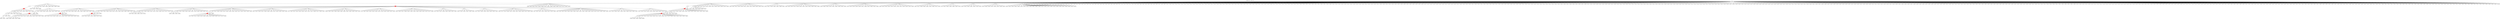 digraph g {
	"56" -> "57";
	"57" [label="45"];
	"55" -> "56";
	"56" [label="21"];
	"54" -> "55";
	"55" [label="50"];
	"53" -> "54";
	"54" [color=indianred1, style=filled, label="7"];
	"52" -> "53";
	"53" [label="13"];
	"52" -> "58";
	"58" [label="37"];
	"39" -> "40";
	"40" [label="5"];
	"38" -> "39";
	"39" [color=indianred1, style=filled, label="3"];
	"37" -> "38";
	"38" [label="40"];
	"33" -> "34";
	"34" [color=indianred1, style=filled, label="10"];
	"32" -> "33";
	"33" [label="26"];
	"30" -> "31";
	"31" [color=indianred1, style=filled, label="12"];
	"29" -> "30";
	"30" [label="24"];
	"22" -> "23";
	"23" [label="39"];
	"15" -> "16";
	"16" [label="48"];
	"13" -> "14";
	"14" [color=indianred1, style=filled, label="2"];
	"12" -> "13";
	"13" [label="36"];
	"11" -> "12";
	"12" [label="2"];
	"11" -> "15";
	"15" [label="34"];
	"11" -> "17";
	"17" [label="32"];
	"11" -> "18";
	"18" [label="9"];
	"11" -> "19";
	"19" [label="6"];
	"11" -> "20";
	"20" [label="31"];
	"11" -> "21";
	"21" [label="17"];
	"11" -> "22";
	"22" [label="22"];
	"11" -> "24";
	"24" [label="35"];
	"11" -> "25";
	"25" [label="29"];
	"11" -> "26";
	"26" [label="19"];
	"11" -> "27";
	"27" [label="27"];
	"11" -> "28";
	"28" [label="11"];
	"11" -> "29";
	"29" [label="12"];
	"11" -> "32";
	"32" [label="10"];
	"11" -> "35";
	"35" [label="46"];
	"11" -> "36";
	"36" [label="44"];
	"11" -> "37";
	"37" [label="3"];
	"11" -> "41";
	"41" [label="25"];
	"10" -> "11";
	"11" [color=indianred1, style=filled, label="33"];
	"6" -> "7";
	"7" [label="18"];
	"5" -> "6";
	"6" [color=indianred1, style=filled, label="30"];
	"4" -> "5";
	"5" [label="1"];
	"3" -> "4";
	"4" [color=indianred1, style=filled, label="43"];
	"2" -> "3";
	"3" [label="30"];
	"2" -> "8";
	"8" [label="47"];
	"0" -> "1";
	"1" [label="23"];
	"0" -> "2";
	"2" [label="43"];
	"0" -> "9";
	"9" [label="14"];
	"0" -> "10";
	"10" [label="33"];
	"0" -> "42";
	"42" [label="41"];
	"0" -> "43";
	"43" [label="15"];
	"0" -> "44";
	"44" [label="28"];
	"0" -> "45";
	"45" [label="4"];
	"0" -> "46";
	"46" [label="38"];
	"0" -> "47";
	"47" [label="8"];
	"0" -> "48";
	"48" [label="16"];
	"0" -> "49";
	"49" [label="20"];
	"0" -> "50";
	"50" [label="42"];
	"0" -> "51";
	"51" [label="49"];
	"0" -> "52";
	"52" [label="7"];
	"0" [label="germline"];
	"18" -> "cell1";
	"cell1" [shape=box];
	"20" -> "cell2";
	"cell2" [shape=box];
	"24" -> "cell3";
	"cell3" [shape=box];
	"47" -> "cell4";
	"cell4" [shape=box];
	"28" -> "cell5";
	"cell5" [shape=box];
	"52" -> "cell6";
	"cell6" [shape=box];
	"0" -> "cell7";
	"cell7" [shape=box];
	"32" -> "cell8";
	"cell8" [shape=box];
	"6" -> "cell9";
	"cell9" [shape=box];
	"0" -> "cell10";
	"cell10" [shape=box];
	"0" -> "cell11";
	"cell11" [shape=box];
	"0" -> "cell12";
	"cell12" [shape=box];
	"0" -> "cell13";
	"cell13" [shape=box];
	"0" -> "cell14";
	"cell14" [shape=box];
	"0" -> "cell15";
	"cell15" [shape=box];
	"0" -> "cell16";
	"cell16" [shape=box];
	"0" -> "cell17";
	"cell17" [shape=box];
	"0" -> "cell18";
	"cell18" [shape=box];
	"13" -> "cell19";
	"cell19" [shape=box];
	"0" -> "cell20";
	"cell20" [shape=box];
	"55" -> "cell21";
	"cell21" [shape=box];
	"2" -> "cell22";
	"cell22" [shape=box];
	"0" -> "cell23";
	"cell23" [shape=box];
	"23" -> "cell24";
	"cell24" [shape=box];
	"0" -> "cell25";
	"cell25" [shape=box];
	"0" -> "cell26";
	"cell26" [shape=box];
	"0" -> "cell27";
	"cell27" [shape=box];
	"0" -> "cell28";
	"cell28" [shape=box];
	"12" -> "cell29";
	"cell29" [shape=box];
	"17" -> "cell30";
	"cell30" [shape=box];
	"0" -> "cell31";
	"cell31" [shape=box];
	"0" -> "cell32";
	"cell32" [shape=box];
	"0" -> "cell33";
	"cell33" [shape=box];
	"18" -> "cell34";
	"cell34" [shape=box];
	"35" -> "cell35";
	"cell35" [shape=box];
	"57" -> "cell36";
	"cell36" [shape=box];
	"0" -> "cell37";
	"cell37" [shape=box];
	"20" -> "cell38";
	"cell38" [shape=box];
	"22" -> "cell39";
	"cell39" [shape=box];
	"0" -> "cell40";
	"cell40" [shape=box];
	"14" -> "cell41";
	"cell41" [shape=box];
	"44" -> "cell42";
	"cell42" [shape=box];
	"0" -> "cell43";
	"cell43" [shape=box];
	"0" -> "cell44";
	"cell44" [shape=box];
	"0" -> "cell45";
	"cell45" [shape=box];
	"1" -> "cell46";
	"cell46" [shape=box];
	"0" -> "cell47";
	"cell47" [shape=box];
	"0" -> "cell48";
	"cell48" [shape=box];
	"2" -> "cell49";
	"cell49" [shape=box];
	"0" -> "cell50";
	"cell50" [shape=box];
	"36" -> "cell51";
	"cell51" [shape=box];
	"46" -> "cell52";
	"cell52" [shape=box];
	"0" -> "cell53";
	"cell53" [shape=box];
	"0" -> "cell54";
	"cell54" [shape=box];
	"35" -> "cell55";
	"cell55" [shape=box];
	"27" -> "cell56";
	"cell56" [shape=box];
	"0" -> "cell57";
	"cell57" [shape=box];
	"28" -> "cell58";
	"cell58" [shape=box];
	"34" -> "cell59";
	"cell59" [shape=box];
	"42" -> "cell60";
	"cell60" [shape=box];
	"6" -> "cell61";
	"cell61" [shape=box];
	"0" -> "cell62";
	"cell62" [shape=box];
	"0" -> "cell63";
	"cell63" [shape=box];
	"0" -> "cell64";
	"cell64" [shape=box];
	"32" -> "cell65";
	"cell65" [shape=box];
	"0" -> "cell66";
	"cell66" [shape=box];
	"18" -> "cell67";
	"cell67" [shape=box];
	"0" -> "cell68";
	"cell68" [shape=box];
	"45" -> "cell69";
	"cell69" [shape=box];
	"41" -> "cell70";
	"cell70" [shape=box];
	"27" -> "cell71";
	"cell71" [shape=box];
	"0" -> "cell72";
	"cell72" [shape=box];
	"0" -> "cell73";
	"cell73" [shape=box];
	"0" -> "cell74";
	"cell74" [shape=box];
	"26" -> "cell75";
	"cell75" [shape=box];
	"0" -> "cell76";
	"cell76" [shape=box];
	"0" -> "cell77";
	"cell77" [shape=box];
	"0" -> "cell78";
	"cell78" [shape=box];
	"0" -> "cell79";
	"cell79" [shape=box];
	"0" -> "cell80";
	"cell80" [shape=box];
	"23" -> "cell81";
	"cell81" [shape=box];
	"0" -> "cell82";
	"cell82" [shape=box];
	"21" -> "cell83";
	"cell83" [shape=box];
	"0" -> "cell84";
	"cell84" [shape=box];
	"0" -> "cell85";
	"cell85" [shape=box];
	"10" -> "cell86";
	"cell86" [shape=box];
	"14" -> "cell87";
	"cell87" [shape=box];
	"35" -> "cell88";
	"cell88" [shape=box];
	"42" -> "cell89";
	"cell89" [shape=box];
	"10" -> "cell90";
	"cell90" [shape=box];
	"2" -> "cell91";
	"cell91" [shape=box];
	"1" -> "cell92";
	"cell92" [shape=box];
	"0" -> "cell93";
	"cell93" [shape=box];
	"0" -> "cell94";
	"cell94" [shape=box];
	"0" -> "cell95";
	"cell95" [shape=box];
	"0" -> "cell96";
	"cell96" [shape=box];
	"0" -> "cell97";
	"cell97" [shape=box];
	"0" -> "cell98";
	"cell98" [shape=box];
	"0" -> "cell99";
	"cell99" [shape=box];
	"55" -> "cell100";
	"cell100" [shape=box];
	"0" -> "cell101";
	"cell101" [shape=box];
	"48" -> "cell102";
	"cell102" [shape=box];
	"0" -> "cell103";
	"cell103" [shape=box];
	"24" -> "cell104";
	"cell104" [shape=box];
	"57" -> "cell105";
	"cell105" [shape=box];
	"43" -> "cell106";
	"cell106" [shape=box];
	"0" -> "cell107";
	"cell107" [shape=box];
	"44" -> "cell108";
	"cell108" [shape=box];
	"45" -> "cell109";
	"cell109" [shape=box];
	"0" -> "cell110";
	"cell110" [shape=box];
	"0" -> "cell111";
	"cell111" [shape=box];
	"0" -> "cell112";
	"cell112" [shape=box];
	"9" -> "cell113";
	"cell113" [shape=box];
	"0" -> "cell114";
	"cell114" [shape=box];
	"2" -> "cell115";
	"cell115" [shape=box];
	"2" -> "cell116";
	"cell116" [shape=box];
	"46" -> "cell117";
	"cell117" [shape=box];
	"27" -> "cell118";
	"cell118" [shape=box];
	"0" -> "cell119";
	"cell119" [shape=box];
	"36" -> "cell120";
	"cell120" [shape=box];
	"0" -> "cell121";
	"cell121" [shape=box];
	"17" -> "cell122";
	"cell122" [shape=box];
	"0" -> "cell123";
	"cell123" [shape=box];
	"0" -> "cell124";
	"cell124" [shape=box];
	"0" -> "cell125";
	"cell125" [shape=box];
	"35" -> "cell126";
	"cell126" [shape=box];
	"0" -> "cell127";
	"cell127" [shape=box];
	"8" -> "cell128";
	"cell128" [shape=box];
	"39" -> "cell129";
	"cell129" [shape=box];
	"25" -> "cell130";
	"cell130" [shape=box];
	"5" -> "cell131";
	"cell131" [shape=box];
	"0" -> "cell132";
	"cell132" [shape=box];
	"41" -> "cell133";
	"cell133" [shape=box];
	"48" -> "cell134";
	"cell134" [shape=box];
	"0" -> "cell135";
	"cell135" [shape=box];
	"4" -> "cell136";
	"cell136" [shape=box];
	"0" -> "cell137";
	"cell137" [shape=box];
	"0" -> "cell138";
	"cell138" [shape=box];
	"0" -> "cell139";
	"cell139" [shape=box];
	"0" -> "cell140";
	"cell140" [shape=box];
	"10" -> "cell141";
	"cell141" [shape=box];
	"0" -> "cell142";
	"cell142" [shape=box];
	"0" -> "cell143";
	"cell143" [shape=box];
	"25" -> "cell144";
	"cell144" [shape=box];
	"0" -> "cell145";
	"cell145" [shape=box];
	"0" -> "cell146";
	"cell146" [shape=box];
	"52" -> "cell147";
	"cell147" [shape=box];
	"7" -> "cell148";
	"cell148" [shape=box];
	"44" -> "cell149";
	"cell149" [shape=box];
	"0" -> "cell150";
	"cell150" [shape=box];
	"0" -> "cell151";
	"cell151" [shape=box];
	"41" -> "cell152";
	"cell152" [shape=box];
	"39" -> "cell153";
	"cell153" [shape=box];
	"0" -> "cell154";
	"cell154" [shape=box];
	"0" -> "cell155";
	"cell155" [shape=box];
	"42" -> "cell156";
	"cell156" [shape=box];
	"0" -> "cell157";
	"cell157" [shape=box];
	"0" -> "cell158";
	"cell158" [shape=box];
	"0" -> "cell159";
	"cell159" [shape=box];
	"0" -> "cell160";
	"cell160" [shape=box];
	"0" -> "cell161";
	"cell161" [shape=box];
	"0" -> "cell162";
	"cell162" [shape=box];
	"50" -> "cell163";
	"cell163" [shape=box];
	"32" -> "cell164";
	"cell164" [shape=box];
	"0" -> "cell165";
	"cell165" [shape=box];
	"0" -> "cell166";
	"cell166" [shape=box];
	"1" -> "cell167";
	"cell167" [shape=box];
	"0" -> "cell168";
	"cell168" [shape=box];
	"17" -> "cell169";
	"cell169" [shape=box];
	"51" -> "cell170";
	"cell170" [shape=box];
	"10" -> "cell171";
	"cell171" [shape=box];
	"42" -> "cell172";
	"cell172" [shape=box];
	"24" -> "cell173";
	"cell173" [shape=box];
	"0" -> "cell174";
	"cell174" [shape=box];
	"0" -> "cell175";
	"cell175" [shape=box];
	"0" -> "cell176";
	"cell176" [shape=box];
	"14" -> "cell177";
	"cell177" [shape=box];
	"0" -> "cell178";
	"cell178" [shape=box];
	"0" -> "cell179";
	"cell179" [shape=box];
	"0" -> "cell180";
	"cell180" [shape=box];
	"47" -> "cell181";
	"cell181" [shape=box];
	"0" -> "cell182";
	"cell182" [shape=box];
	"0" -> "cell183";
	"cell183" [shape=box];
	"0" -> "cell184";
	"cell184" [shape=box];
	"0" -> "cell185";
	"cell185" [shape=box];
	"0" -> "cell186";
	"cell186" [shape=box];
	"39" -> "cell187";
	"cell187" [shape=box];
	"51" -> "cell188";
	"cell188" [shape=box];
	"35" -> "cell189";
	"cell189" [shape=box];
	"34" -> "cell190";
	"cell190" [shape=box];
	"28" -> "cell191";
	"cell191" [shape=box];
	"18" -> "cell192";
	"cell192" [shape=box];
	"0" -> "cell193";
	"cell193" [shape=box];
	"51" -> "cell194";
	"cell194" [shape=box];
	"0" -> "cell195";
	"cell195" [shape=box];
	"42" -> "cell196";
	"cell196" [shape=box];
	"26" -> "cell197";
	"cell197" [shape=box];
	"0" -> "cell198";
	"cell198" [shape=box];
	"31" -> "cell199";
	"cell199" [shape=box];
	"0" -> "cell200";
	"cell200" [shape=box];
	"0" -> "cell201";
	"cell201" [shape=box];
	"20" -> "cell202";
	"cell202" [shape=box];
	"45" -> "cell203";
	"cell203" [shape=box];
	"1" -> "cell204";
	"cell204" [shape=box];
	"0" -> "cell205";
	"cell205" [shape=box];
	"36" -> "cell206";
	"cell206" [shape=box];
	"0" -> "cell207";
	"cell207" [shape=box];
	"0" -> "cell208";
	"cell208" [shape=box];
	"0" -> "cell209";
	"cell209" [shape=box];
	"0" -> "cell210";
	"cell210" [shape=box];
	"12" -> "cell211";
	"cell211" [shape=box];
	"7" -> "cell212";
	"cell212" [shape=box];
	"0" -> "cell213";
	"cell213" [shape=box];
	"4" -> "cell214";
	"cell214" [shape=box];
	"42" -> "cell215";
	"cell215" [shape=box];
	"0" -> "cell216";
	"cell216" [shape=box];
	"9" -> "cell217";
	"cell217" [shape=box];
	"10" -> "cell218";
	"cell218" [shape=box];
	"0" -> "cell219";
	"cell219" [shape=box];
	"0" -> "cell220";
	"cell220" [shape=box];
	"0" -> "cell221";
	"cell221" [shape=box];
	"58" -> "cell222";
	"cell222" [shape=box];
	"31" -> "cell223";
	"cell223" [shape=box];
	"0" -> "cell224";
	"cell224" [shape=box];
	"1" -> "cell225";
	"cell225" [shape=box];
	"0" -> "cell226";
	"cell226" [shape=box];
	"36" -> "cell227";
	"cell227" [shape=box];
	"0" -> "cell228";
	"cell228" [shape=box];
	"0" -> "cell229";
	"cell229" [shape=box];
	"0" -> "cell230";
	"cell230" [shape=box];
	"0" -> "cell231";
	"cell231" [shape=box];
	"40" -> "cell232";
	"cell232" [shape=box];
	"0" -> "cell233";
	"cell233" [shape=box];
	"41" -> "cell234";
	"cell234" [shape=box];
	"0" -> "cell235";
	"cell235" [shape=box];
	"0" -> "cell236";
	"cell236" [shape=box];
	"0" -> "cell237";
	"cell237" [shape=box];
	"0" -> "cell238";
	"cell238" [shape=box];
	"0" -> "cell239";
	"cell239" [shape=box];
	"20" -> "cell240";
	"cell240" [shape=box];
	"37" -> "cell241";
	"cell241" [shape=box];
	"0" -> "cell242";
	"cell242" [shape=box];
	"20" -> "cell243";
	"cell243" [shape=box];
	"52" -> "cell244";
	"cell244" [shape=box];
	"0" -> "cell245";
	"cell245" [shape=box];
	"0" -> "cell246";
	"cell246" [shape=box];
	"1" -> "cell247";
	"cell247" [shape=box];
	"2" -> "cell248";
	"cell248" [shape=box];
	"0" -> "cell249";
	"cell249" [shape=box];
	"56" -> "cell250";
	"cell250" [shape=box];
	"22" -> "cell251";
	"cell251" [shape=box];
	"15" -> "cell252";
	"cell252" [shape=box];
	"1" -> "cell253";
	"cell253" [shape=box];
	"36" -> "cell254";
	"cell254" [shape=box];
	"0" -> "cell255";
	"cell255" [shape=box];
	"0" -> "cell256";
	"cell256" [shape=box];
	"15" -> "cell257";
	"cell257" [shape=box];
	"21" -> "cell258";
	"cell258" [shape=box];
	"0" -> "cell259";
	"cell259" [shape=box];
	"37" -> "cell260";
	"cell260" [shape=box];
	"0" -> "cell261";
	"cell261" [shape=box];
	"0" -> "cell262";
	"cell262" [shape=box];
	"0" -> "cell263";
	"cell263" [shape=box];
	"58" -> "cell264";
	"cell264" [shape=box];
	"0" -> "cell265";
	"cell265" [shape=box];
	"19" -> "cell266";
	"cell266" [shape=box];
	"29" -> "cell267";
	"cell267" [shape=box];
	"0" -> "cell268";
	"cell268" [shape=box];
	"0" -> "cell269";
	"cell269" [shape=box];
	"34" -> "cell270";
	"cell270" [shape=box];
	"17" -> "cell271";
	"cell271" [shape=box];
	"0" -> "cell272";
	"cell272" [shape=box];
	"0" -> "cell273";
	"cell273" [shape=box];
	"1" -> "cell274";
	"cell274" [shape=box];
	"0" -> "cell275";
	"cell275" [shape=box];
	"0" -> "cell276";
	"cell276" [shape=box];
	"21" -> "cell277";
	"cell277" [shape=box];
	"39" -> "cell278";
	"cell278" [shape=box];
	"49" -> "cell279";
	"cell279" [shape=box];
	"0" -> "cell280";
	"cell280" [shape=box];
	"35" -> "cell281";
	"cell281" [shape=box];
	"15" -> "cell282";
	"cell282" [shape=box];
	"17" -> "cell283";
	"cell283" [shape=box];
	"0" -> "cell284";
	"cell284" [shape=box];
	"22" -> "cell285";
	"cell285" [shape=box];
	"0" -> "cell286";
	"cell286" [shape=box];
	"0" -> "cell287";
	"cell287" [shape=box];
	"37" -> "cell288";
	"cell288" [shape=box];
	"0" -> "cell289";
	"cell289" [shape=box];
	"26" -> "cell290";
	"cell290" [shape=box];
	"25" -> "cell291";
	"cell291" [shape=box];
	"0" -> "cell292";
	"cell292" [shape=box];
	"0" -> "cell293";
	"cell293" [shape=box];
	"16" -> "cell294";
	"cell294" [shape=box];
	"24" -> "cell295";
	"cell295" [shape=box];
	"14" -> "cell296";
	"cell296" [shape=box];
	"0" -> "cell297";
	"cell297" [shape=box];
	"0" -> "cell298";
	"cell298" [shape=box];
	"8" -> "cell299";
	"cell299" [shape=box];
	"0" -> "cell300";
	"cell300" [shape=box];
	"45" -> "cell301";
	"cell301" [shape=box];
	"35" -> "cell302";
	"cell302" [shape=box];
	"15" -> "cell303";
	"cell303" [shape=box];
	"23" -> "cell304";
	"cell304" [shape=box];
	"0" -> "cell305";
	"cell305" [shape=box];
	"0" -> "cell306";
	"cell306" [shape=box];
	"0" -> "cell307";
	"cell307" [shape=box];
	"0" -> "cell308";
	"cell308" [shape=box];
	"32" -> "cell309";
	"cell309" [shape=box];
	"0" -> "cell310";
	"cell310" [shape=box];
	"0" -> "cell311";
	"cell311" [shape=box];
	"0" -> "cell312";
	"cell312" [shape=box];
	"0" -> "cell313";
	"cell313" [shape=box];
	"42" -> "cell314";
	"cell314" [shape=box];
	"0" -> "cell315";
	"cell315" [shape=box];
	"0" -> "cell316";
	"cell316" [shape=box];
	"0" -> "cell317";
	"cell317" [shape=box];
	"0" -> "cell318";
	"cell318" [shape=box];
	"0" -> "cell319";
	"cell319" [shape=box];
	"54" -> "cell320";
	"cell320" [shape=box];
	"36" -> "cell321";
	"cell321" [shape=box];
	"0" -> "cell322";
	"cell322" [shape=box];
	"0" -> "cell323";
	"cell323" [shape=box];
	"29" -> "cell324";
	"cell324" [shape=box];
	"0" -> "cell325";
	"cell325" [shape=box];
	"15" -> "cell326";
	"cell326" [shape=box];
	"0" -> "cell327";
	"cell327" [shape=box];
	"0" -> "cell328";
	"cell328" [shape=box];
	"19" -> "cell329";
	"cell329" [shape=box];
	"0" -> "cell330";
	"cell330" [shape=box];
	"0" -> "cell331";
	"cell331" [shape=box];
	"0" -> "cell332";
	"cell332" [shape=box];
	"46" -> "cell333";
	"cell333" [shape=box];
	"0" -> "cell334";
	"cell334" [shape=box];
	"0" -> "cell335";
	"cell335" [shape=box];
	"22" -> "cell336";
	"cell336" [shape=box];
	"33" -> "cell337";
	"cell337" [shape=box];
	"0" -> "cell338";
	"cell338" [shape=box];
	"0" -> "cell339";
	"cell339" [shape=box];
	"0" -> "cell340";
	"cell340" [shape=box];
	"25" -> "cell341";
	"cell341" [shape=box];
	"0" -> "cell342";
	"cell342" [shape=box];
	"0" -> "cell343";
	"cell343" [shape=box];
	"0" -> "cell344";
	"cell344" [shape=box];
	"0" -> "cell345";
	"cell345" [shape=box];
	"0" -> "cell346";
	"cell346" [shape=box];
	"29" -> "cell347";
	"cell347" [shape=box];
	"0" -> "cell348";
	"cell348" [shape=box];
	"18" -> "cell349";
	"cell349" [shape=box];
	"51" -> "cell350";
	"cell350" [shape=box];
	"4" -> "cell351";
	"cell351" [shape=box];
	"47" -> "cell352";
	"cell352" [shape=box];
	"26" -> "cell353";
	"cell353" [shape=box];
	"0" -> "cell354";
	"cell354" [shape=box];
	"0" -> "cell355";
	"cell355" [shape=box];
	"32" -> "cell356";
	"cell356" [shape=box];
	"0" -> "cell357";
	"cell357" [shape=box];
	"27" -> "cell358";
	"cell358" [shape=box];
	"0" -> "cell359";
	"cell359" [shape=box];
	"0" -> "cell360";
	"cell360" [shape=box];
	"0" -> "cell361";
	"cell361" [shape=box];
	"46" -> "cell362";
	"cell362" [shape=box];
	"25" -> "cell363";
	"cell363" [shape=box];
	"10" -> "cell364";
	"cell364" [shape=box];
	"0" -> "cell365";
	"cell365" [shape=box];
	"39" -> "cell366";
	"cell366" [shape=box];
	"0" -> "cell367";
	"cell367" [shape=box];
	"21" -> "cell368";
	"cell368" [shape=box];
	"0" -> "cell369";
	"cell369" [shape=box];
	"28" -> "cell370";
	"cell370" [shape=box];
	"0" -> "cell371";
	"cell371" [shape=box];
	"0" -> "cell372";
	"cell372" [shape=box];
	"51" -> "cell373";
	"cell373" [shape=box];
	"45" -> "cell374";
	"cell374" [shape=box];
	"6" -> "cell375";
	"cell375" [shape=box];
	"0" -> "cell376";
	"cell376" [shape=box];
	"2" -> "cell377";
	"cell377" [shape=box];
	"21" -> "cell378";
	"cell378" [shape=box];
	"14" -> "cell379";
	"cell379" [shape=box];
	"0" -> "cell380";
	"cell380" [shape=box];
	"0" -> "cell381";
	"cell381" [shape=box];
	"12" -> "cell382";
	"cell382" [shape=box];
	"23" -> "cell383";
	"cell383" [shape=box];
	"0" -> "cell384";
	"cell384" [shape=box];
	"0" -> "cell385";
	"cell385" [shape=box];
	"0" -> "cell386";
	"cell386" [shape=box];
	"45" -> "cell387";
	"cell387" [shape=box];
	"49" -> "cell388";
	"cell388" [shape=box];
	"14" -> "cell389";
	"cell389" [shape=box];
	"14" -> "cell390";
	"cell390" [shape=box];
	"0" -> "cell391";
	"cell391" [shape=box];
	"46" -> "cell392";
	"cell392" [shape=box];
	"18" -> "cell393";
	"cell393" [shape=box];
	"21" -> "cell394";
	"cell394" [shape=box];
	"49" -> "cell395";
	"cell395" [shape=box];
	"0" -> "cell396";
	"cell396" [shape=box];
	"31" -> "cell397";
	"cell397" [shape=box];
	"4" -> "cell398";
	"cell398" [shape=box];
	"5" -> "cell399";
	"cell399" [shape=box];
	"0" -> "cell400";
	"cell400" [shape=box];
	"0" -> "cell401";
	"cell401" [shape=box];
	"46" -> "cell402";
	"cell402" [shape=box];
	"45" -> "cell403";
	"cell403" [shape=box];
	"41" -> "cell404";
	"cell404" [shape=box];
	"0" -> "cell405";
	"cell405" [shape=box];
	"20" -> "cell406";
	"cell406" [shape=box];
	"56" -> "cell407";
	"cell407" [shape=box];
	"4" -> "cell408";
	"cell408" [shape=box];
	"0" -> "cell409";
	"cell409" [shape=box];
	"0" -> "cell410";
	"cell410" [shape=box];
	"22" -> "cell411";
	"cell411" [shape=box];
	"0" -> "cell412";
	"cell412" [shape=box];
	"42" -> "cell413";
	"cell413" [shape=box];
	"0" -> "cell414";
	"cell414" [shape=box];
	"0" -> "cell415";
	"cell415" [shape=box];
	"0" -> "cell416";
	"cell416" [shape=box];
	"45" -> "cell417";
	"cell417" [shape=box];
	"31" -> "cell418";
	"cell418" [shape=box];
	"0" -> "cell419";
	"cell419" [shape=box];
	"35" -> "cell420";
	"cell420" [shape=box];
	"35" -> "cell421";
	"cell421" [shape=box];
	"0" -> "cell422";
	"cell422" [shape=box];
	"0" -> "cell423";
	"cell423" [shape=box];
	"0" -> "cell424";
	"cell424" [shape=box];
	"0" -> "cell425";
	"cell425" [shape=box];
	"0" -> "cell426";
	"cell426" [shape=box];
	"0" -> "cell427";
	"cell427" [shape=box];
	"0" -> "cell428";
	"cell428" [shape=box];
	"44" -> "cell429";
	"cell429" [shape=box];
	"0" -> "cell430";
	"cell430" [shape=box];
	"0" -> "cell431";
	"cell431" [shape=box];
	"42" -> "cell432";
	"cell432" [shape=box];
	"21" -> "cell433";
	"cell433" [shape=box];
	"0" -> "cell434";
	"cell434" [shape=box];
	"0" -> "cell435";
	"cell435" [shape=box];
	"0" -> "cell436";
	"cell436" [shape=box];
	"0" -> "cell437";
	"cell437" [shape=box];
	"21" -> "cell438";
	"cell438" [shape=box];
	"0" -> "cell439";
	"cell439" [shape=box];
	"0" -> "cell440";
	"cell440" [shape=box];
	"0" -> "cell441";
	"cell441" [shape=box];
	"0" -> "cell442";
	"cell442" [shape=box];
	"0" -> "cell443";
	"cell443" [shape=box];
	"18" -> "cell444";
	"cell444" [shape=box];
	"0" -> "cell445";
	"cell445" [shape=box];
	"0" -> "cell446";
	"cell446" [shape=box];
	"0" -> "cell447";
	"cell447" [shape=box];
	"0" -> "cell448";
	"cell448" [shape=box];
	"0" -> "cell449";
	"cell449" [shape=box];
	"0" -> "cell450";
	"cell450" [shape=box];
	"0" -> "cell451";
	"cell451" [shape=box];
	"0" -> "cell452";
	"cell452" [shape=box];
	"0" -> "cell453";
	"cell453" [shape=box];
	"14" -> "cell454";
	"cell454" [shape=box];
	"12" -> "cell455";
	"cell455" [shape=box];
	"0" -> "cell456";
	"cell456" [shape=box];
	"0" -> "cell457";
	"cell457" [shape=box];
	"44" -> "cell458";
	"cell458" [shape=box];
	"24" -> "cell459";
	"cell459" [shape=box];
	"0" -> "cell460";
	"cell460" [shape=box];
	"19" -> "cell461";
	"cell461" [shape=box];
	"47" -> "cell462";
	"cell462" [shape=box];
	"0" -> "cell463";
	"cell463" [shape=box];
	"0" -> "cell464";
	"cell464" [shape=box];
	"39" -> "cell465";
	"cell465" [shape=box];
	"28" -> "cell466";
	"cell466" [shape=box];
	"0" -> "cell467";
	"cell467" [shape=box];
	"41" -> "cell468";
	"cell468" [shape=box];
	"42" -> "cell469";
	"cell469" [shape=box];
	"12" -> "cell470";
	"cell470" [shape=box];
	"44" -> "cell471";
	"cell471" [shape=box];
	"22" -> "cell472";
	"cell472" [shape=box];
	"10" -> "cell473";
	"cell473" [shape=box];
	"18" -> "cell474";
	"cell474" [shape=box];
	"0" -> "cell475";
	"cell475" [shape=box];
	"49" -> "cell476";
	"cell476" [shape=box];
	"18" -> "cell477";
	"cell477" [shape=box];
	"0" -> "cell478";
	"cell478" [shape=box];
	"0" -> "cell479";
	"cell479" [shape=box];
	"0" -> "cell480";
	"cell480" [shape=box];
	"50" -> "cell481";
	"cell481" [shape=box];
	"0" -> "cell482";
	"cell482" [shape=box];
	"0" -> "cell483";
	"cell483" [shape=box];
	"4" -> "cell484";
	"cell484" [shape=box];
	"0" -> "cell485";
	"cell485" [shape=box];
	"21" -> "cell486";
	"cell486" [shape=box];
	"0" -> "cell487";
	"cell487" [shape=box];
	"37" -> "cell488";
	"cell488" [shape=box];
	"17" -> "cell489";
	"cell489" [shape=box];
	"0" -> "cell490";
	"cell490" [shape=box];
	"0" -> "cell491";
	"cell491" [shape=box];
	"0" -> "cell492";
	"cell492" [shape=box];
	"4" -> "cell493";
	"cell493" [shape=box];
	"26" -> "cell494";
	"cell494" [shape=box];
	"0" -> "cell495";
	"cell495" [shape=box];
	"34" -> "cell496";
	"cell496" [shape=box];
	"35" -> "cell497";
	"cell497" [shape=box];
	"47" -> "cell498";
	"cell498" [shape=box];
	"19" -> "cell499";
	"cell499" [shape=box];
	"2" -> "cell500";
	"cell500" [shape=box];
	"32" -> "cell501";
	"cell501" [shape=box];
	"0" -> "cell502";
	"cell502" [shape=box];
	"32" -> "cell503";
	"cell503" [shape=box];
	"48" -> "cell504";
	"cell504" [shape=box];
	"4" -> "cell505";
	"cell505" [shape=box];
	"1" -> "cell506";
	"cell506" [shape=box];
	"0" -> "cell507";
	"cell507" [shape=box];
	"0" -> "cell508";
	"cell508" [shape=box];
	"44" -> "cell509";
	"cell509" [shape=box];
	"0" -> "cell510";
	"cell510" [shape=box];
	"0" -> "cell511";
	"cell511" [shape=box];
	"0" -> "cell512";
	"cell512" [shape=box];
	"22" -> "cell513";
	"cell513" [shape=box];
	"50" -> "cell514";
	"cell514" [shape=box];
	"0" -> "cell515";
	"cell515" [shape=box];
	"0" -> "cell516";
	"cell516" [shape=box];
	"0" -> "cell517";
	"cell517" [shape=box];
	"2" -> "cell518";
	"cell518" [shape=box];
	"0" -> "cell519";
	"cell519" [shape=box];
	"0" -> "cell520";
	"cell520" [shape=box];
	"0" -> "cell521";
	"cell521" [shape=box];
	"54" -> "cell522";
	"cell522" [shape=box];
	"29" -> "cell523";
	"cell523" [shape=box];
	"49" -> "cell524";
	"cell524" [shape=box];
	"8" -> "cell525";
	"cell525" [shape=box];
	"26" -> "cell526";
	"cell526" [shape=box];
	"8" -> "cell527";
	"cell527" [shape=box];
	"38" -> "cell528";
	"cell528" [shape=box];
	"19" -> "cell529";
	"cell529" [shape=box];
	"0" -> "cell530";
	"cell530" [shape=box];
	"42" -> "cell531";
	"cell531" [shape=box];
	"10" -> "cell532";
	"cell532" [shape=box];
	"40" -> "cell533";
	"cell533" [shape=box];
	"6" -> "cell534";
	"cell534" [shape=box];
	"26" -> "cell535";
	"cell535" [shape=box];
	"1" -> "cell536";
	"cell536" [shape=box];
	"0" -> "cell537";
	"cell537" [shape=box];
	"0" -> "cell538";
	"cell538" [shape=box];
	"0" -> "cell539";
	"cell539" [shape=box];
	"52" -> "cell540";
	"cell540" [shape=box];
	"0" -> "cell541";
	"cell541" [shape=box];
	"0" -> "cell542";
	"cell542" [shape=box];
	"0" -> "cell543";
	"cell543" [shape=box];
	"0" -> "cell544";
	"cell544" [shape=box];
	"0" -> "cell545";
	"cell545" [shape=box];
	"24" -> "cell546";
	"cell546" [shape=box];
	"27" -> "cell547";
	"cell547" [shape=box];
	"0" -> "cell548";
	"cell548" [shape=box];
	"0" -> "cell549";
	"cell549" [shape=box];
	"0" -> "cell550";
	"cell550" [shape=box];
	"0" -> "cell551";
	"cell551" [shape=box];
	"36" -> "cell552";
	"cell552" [shape=box];
	"12" -> "cell553";
	"cell553" [shape=box];
	"0" -> "cell554";
	"cell554" [shape=box];
	"0" -> "cell555";
	"cell555" [shape=box];
	"8" -> "cell556";
	"cell556" [shape=box];
	"0" -> "cell557";
	"cell557" [shape=box];
	"0" -> "cell558";
	"cell558" [shape=box];
	"27" -> "cell559";
	"cell559" [shape=box];
	"0" -> "cell560";
	"cell560" [shape=box];
	"40" -> "cell561";
	"cell561" [shape=box];
	"31" -> "cell562";
	"cell562" [shape=box];
	"35" -> "cell563";
	"cell563" [shape=box];
	"43" -> "cell564";
	"cell564" [shape=box];
	"34" -> "cell565";
	"cell565" [shape=box];
	"4" -> "cell566";
	"cell566" [shape=box];
	"48" -> "cell567";
	"cell567" [shape=box];
	"0" -> "cell568";
	"cell568" [shape=box];
	"32" -> "cell569";
	"cell569" [shape=box];
	"0" -> "cell570";
	"cell570" [shape=box];
	"0" -> "cell571";
	"cell571" [shape=box];
	"0" -> "cell572";
	"cell572" [shape=box];
	"0" -> "cell573";
	"cell573" [shape=box];
	"44" -> "cell574";
	"cell574" [shape=box];
	"0" -> "cell575";
	"cell575" [shape=box];
	"0" -> "cell576";
	"cell576" [shape=box];
	"0" -> "cell577";
	"cell577" [shape=box];
	"20" -> "cell578";
	"cell578" [shape=box];
	"0" -> "cell579";
	"cell579" [shape=box];
	"0" -> "cell580";
	"cell580" [shape=box];
	"0" -> "cell581";
	"cell581" [shape=box];
	"0" -> "cell582";
	"cell582" [shape=box];
	"14" -> "cell583";
	"cell583" [shape=box];
	"0" -> "cell584";
	"cell584" [shape=box];
	"0" -> "cell585";
	"cell585" [shape=box];
	"51" -> "cell586";
	"cell586" [shape=box];
	"0" -> "cell587";
	"cell587" [shape=box];
	"0" -> "cell588";
	"cell588" [shape=box];
	"10" -> "cell589";
	"cell589" [shape=box];
	"5" -> "cell590";
	"cell590" [shape=box];
	"6" -> "cell591";
	"cell591" [shape=box];
	"44" -> "cell592";
	"cell592" [shape=box];
	"0" -> "cell593";
	"cell593" [shape=box];
	"0" -> "cell594";
	"cell594" [shape=box];
	"0" -> "cell595";
	"cell595" [shape=box];
	"46" -> "cell596";
	"cell596" [shape=box];
	"0" -> "cell597";
	"cell597" [shape=box];
	"0" -> "cell598";
	"cell598" [shape=box];
	"0" -> "cell599";
	"cell599" [shape=box];
	"0" -> "cell600";
	"cell600" [shape=box];
	"0" -> "cell601";
	"cell601" [shape=box];
	"19" -> "cell602";
	"cell602" [shape=box];
	"39" -> "cell603";
	"cell603" [shape=box];
	"0" -> "cell604";
	"cell604" [shape=box];
	"6" -> "cell605";
	"cell605" [shape=box];
	"0" -> "cell606";
	"cell606" [shape=box];
	"0" -> "cell607";
	"cell607" [shape=box];
	"52" -> "cell608";
	"cell608" [shape=box];
	"0" -> "cell609";
	"cell609" [shape=box];
	"39" -> "cell610";
	"cell610" [shape=box];
	"8" -> "cell611";
	"cell611" [shape=box];
	"50" -> "cell612";
	"cell612" [shape=box];
	"0" -> "cell613";
	"cell613" [shape=box];
	"21" -> "cell614";
	"cell614" [shape=box];
	"0" -> "cell615";
	"cell615" [shape=box];
	"0" -> "cell616";
	"cell616" [shape=box];
	"6" -> "cell617";
	"cell617" [shape=box];
	"0" -> "cell618";
	"cell618" [shape=box];
	"0" -> "cell619";
	"cell619" [shape=box];
	"0" -> "cell620";
	"cell620" [shape=box];
	"0" -> "cell621";
	"cell621" [shape=box];
	"6" -> "cell622";
	"cell622" [shape=box];
	"41" -> "cell623";
	"cell623" [shape=box];
	"0" -> "cell624";
	"cell624" [shape=box];
	"2" -> "cell625";
	"cell625" [shape=box];
	"10" -> "cell626";
	"cell626" [shape=box];
	"15" -> "cell627";
	"cell627" [shape=box];
	"51" -> "cell628";
	"cell628" [shape=box];
	"12" -> "cell629";
	"cell629" [shape=box];
	"0" -> "cell630";
	"cell630" [shape=box];
	"51" -> "cell631";
	"cell631" [shape=box];
	"0" -> "cell632";
	"cell632" [shape=box];
	"51" -> "cell633";
	"cell633" [shape=box];
	"4" -> "cell634";
	"cell634" [shape=box];
	"0" -> "cell635";
	"cell635" [shape=box];
	"22" -> "cell636";
	"cell636" [shape=box];
	"27" -> "cell637";
	"cell637" [shape=box];
	"0" -> "cell638";
	"cell638" [shape=box];
	"0" -> "cell639";
	"cell639" [shape=box];
	"47" -> "cell640";
	"cell640" [shape=box];
	"5" -> "cell641";
	"cell641" [shape=box];
	"17" -> "cell642";
	"cell642" [shape=box];
	"0" -> "cell643";
	"cell643" [shape=box];
	"43" -> "cell644";
	"cell644" [shape=box];
	"1" -> "cell645";
	"cell645" [shape=box];
	"0" -> "cell646";
	"cell646" [shape=box];
	"55" -> "cell647";
	"cell647" [shape=box];
	"0" -> "cell648";
	"cell648" [shape=box];
	"0" -> "cell649";
	"cell649" [shape=box];
	"0" -> "cell650";
	"cell650" [shape=box];
	"49" -> "cell651";
	"cell651" [shape=box];
	"0" -> "cell652";
	"cell652" [shape=box];
	"14" -> "cell653";
	"cell653" [shape=box];
	"0" -> "cell654";
	"cell654" [shape=box];
	"4" -> "cell655";
	"cell655" [shape=box];
	"41" -> "cell656";
	"cell656" [shape=box];
	"52" -> "cell657";
	"cell657" [shape=box];
	"12" -> "cell658";
	"cell658" [shape=box];
	"58" -> "cell659";
	"cell659" [shape=box];
	"0" -> "cell660";
	"cell660" [shape=box];
	"0" -> "cell661";
	"cell661" [shape=box];
	"0" -> "cell662";
	"cell662" [shape=box];
	"0" -> "cell663";
	"cell663" [shape=box];
	"0" -> "cell664";
	"cell664" [shape=box];
	"0" -> "cell665";
	"cell665" [shape=box];
	"0" -> "cell666";
	"cell666" [shape=box];
	"0" -> "cell667";
	"cell667" [shape=box];
	"6" -> "cell668";
	"cell668" [shape=box];
	"0" -> "cell669";
	"cell669" [shape=box];
	"30" -> "cell670";
	"cell670" [shape=box];
	"6" -> "cell671";
	"cell671" [shape=box];
	"7" -> "cell672";
	"cell672" [shape=box];
	"0" -> "cell673";
	"cell673" [shape=box];
	"44" -> "cell674";
	"cell674" [shape=box];
	"0" -> "cell675";
	"cell675" [shape=box];
	"48" -> "cell676";
	"cell676" [shape=box];
	"0" -> "cell677";
	"cell677" [shape=box];
	"0" -> "cell678";
	"cell678" [shape=box];
	"0" -> "cell679";
	"cell679" [shape=box];
	"0" -> "cell680";
	"cell680" [shape=box];
	"0" -> "cell681";
	"cell681" [shape=box];
	"0" -> "cell682";
	"cell682" [shape=box];
	"27" -> "cell683";
	"cell683" [shape=box];
	"37" -> "cell684";
	"cell684" [shape=box];
	"0" -> "cell685";
	"cell685" [shape=box];
	"27" -> "cell686";
	"cell686" [shape=box];
	"50" -> "cell687";
	"cell687" [shape=box];
	"19" -> "cell688";
	"cell688" [shape=box];
	"18" -> "cell689";
	"cell689" [shape=box];
	"0" -> "cell690";
	"cell690" [shape=box];
	"0" -> "cell691";
	"cell691" [shape=box];
	"12" -> "cell692";
	"cell692" [shape=box];
	"0" -> "cell693";
	"cell693" [shape=box];
	"51" -> "cell694";
	"cell694" [shape=box];
	"42" -> "cell695";
	"cell695" [shape=box];
	"16" -> "cell696";
	"cell696" [shape=box];
	"35" -> "cell697";
	"cell697" [shape=box];
	"10" -> "cell698";
	"cell698" [shape=box];
	"0" -> "cell699";
	"cell699" [shape=box];
	"0" -> "cell700";
	"cell700" [shape=box];
	"55" -> "cell701";
	"cell701" [shape=box];
	"1" -> "cell702";
	"cell702" [shape=box];
	"0" -> "cell703";
	"cell703" [shape=box];
	"0" -> "cell704";
	"cell704" [shape=box];
	"35" -> "cell705";
	"cell705" [shape=box];
	"29" -> "cell706";
	"cell706" [shape=box];
	"0" -> "cell707";
	"cell707" [shape=box];
	"15" -> "cell708";
	"cell708" [shape=box];
	"0" -> "cell709";
	"cell709" [shape=box];
	"0" -> "cell710";
	"cell710" [shape=box];
	"0" -> "cell711";
	"cell711" [shape=box];
	"34" -> "cell712";
	"cell712" [shape=box];
	"10" -> "cell713";
	"cell713" [shape=box];
	"0" -> "cell714";
	"cell714" [shape=box];
	"22" -> "cell715";
	"cell715" [shape=box];
	"55" -> "cell716";
	"cell716" [shape=box];
	"0" -> "cell717";
	"cell717" [shape=box];
	"6" -> "cell718";
	"cell718" [shape=box];
	"0" -> "cell719";
	"cell719" [shape=box];
	"35" -> "cell720";
	"cell720" [shape=box];
	"23" -> "cell721";
	"cell721" [shape=box];
	"14" -> "cell722";
	"cell722" [shape=box];
	"23" -> "cell723";
	"cell723" [shape=box];
	"0" -> "cell724";
	"cell724" [shape=box];
	"54" -> "cell725";
	"cell725" [shape=box];
	"27" -> "cell726";
	"cell726" [shape=box];
	"22" -> "cell727";
	"cell727" [shape=box];
	"0" -> "cell728";
	"cell728" [shape=box];
	"0" -> "cell729";
	"cell729" [shape=box];
	"0" -> "cell730";
	"cell730" [shape=box];
	"35" -> "cell731";
	"cell731" [shape=box];
	"36" -> "cell732";
	"cell732" [shape=box];
	"0" -> "cell733";
	"cell733" [shape=box];
	"0" -> "cell734";
	"cell734" [shape=box];
	"0" -> "cell735";
	"cell735" [shape=box];
	"0" -> "cell736";
	"cell736" [shape=box];
	"0" -> "cell737";
	"cell737" [shape=box];
	"0" -> "cell738";
	"cell738" [shape=box];
	"0" -> "cell739";
	"cell739" [shape=box];
	"0" -> "cell740";
	"cell740" [shape=box];
	"12" -> "cell741";
	"cell741" [shape=box];
	"2" -> "cell742";
	"cell742" [shape=box];
	"0" -> "cell743";
	"cell743" [shape=box];
	"0" -> "cell744";
	"cell744" [shape=box];
	"30" -> "cell745";
	"cell745" [shape=box];
	"21" -> "cell746";
	"cell746" [shape=box];
	"0" -> "cell747";
	"cell747" [shape=box];
	"29" -> "cell748";
	"cell748" [shape=box];
	"0" -> "cell749";
	"cell749" [shape=box];
	"0" -> "cell750";
	"cell750" [shape=box];
	"28" -> "cell751";
	"cell751" [shape=box];
	"0" -> "cell752";
	"cell752" [shape=box];
	"43" -> "cell753";
	"cell753" [shape=box];
	"51" -> "cell754";
	"cell754" [shape=box];
	"0" -> "cell755";
	"cell755" [shape=box];
	"0" -> "cell756";
	"cell756" [shape=box];
	"17" -> "cell757";
	"cell757" [shape=box];
	"51" -> "cell758";
	"cell758" [shape=box];
	"0" -> "cell759";
	"cell759" [shape=box];
	"0" -> "cell760";
	"cell760" [shape=box];
	"0" -> "cell761";
	"cell761" [shape=box];
	"0" -> "cell762";
	"cell762" [shape=box];
	"47" -> "cell763";
	"cell763" [shape=box];
	"29" -> "cell764";
	"cell764" [shape=box];
	"0" -> "cell765";
	"cell765" [shape=box];
	"0" -> "cell766";
	"cell766" [shape=box];
	"40" -> "cell767";
	"cell767" [shape=box];
	"28" -> "cell768";
	"cell768" [shape=box];
	"48" -> "cell769";
	"cell769" [shape=box];
	"0" -> "cell770";
	"cell770" [shape=box];
	"18" -> "cell771";
	"cell771" [shape=box];
	"21" -> "cell772";
	"cell772" [shape=box];
	"10" -> "cell773";
	"cell773" [shape=box];
	"50" -> "cell774";
	"cell774" [shape=box];
	"0" -> "cell775";
	"cell775" [shape=box];
	"14" -> "cell776";
	"cell776" [shape=box];
	"0" -> "cell777";
	"cell777" [shape=box];
	"0" -> "cell778";
	"cell778" [shape=box];
	"0" -> "cell779";
	"cell779" [shape=box];
	"0" -> "cell780";
	"cell780" [shape=box];
	"46" -> "cell781";
	"cell781" [shape=box];
	"32" -> "cell782";
	"cell782" [shape=box];
	"0" -> "cell783";
	"cell783" [shape=box];
	"3" -> "cell784";
	"cell784" [shape=box];
	"31" -> "cell785";
	"cell785" [shape=box];
	"0" -> "cell786";
	"cell786" [shape=box];
	"50" -> "cell787";
	"cell787" [shape=box];
	"20" -> "cell788";
	"cell788" [shape=box];
	"9" -> "cell789";
	"cell789" [shape=box];
	"0" -> "cell790";
	"cell790" [shape=box];
	"0" -> "cell791";
	"cell791" [shape=box];
	"22" -> "cell792";
	"cell792" [shape=box];
	"0" -> "cell793";
	"cell793" [shape=box];
	"0" -> "cell794";
	"cell794" [shape=box];
	"0" -> "cell795";
	"cell795" [shape=box];
	"0" -> "cell796";
	"cell796" [shape=box];
	"0" -> "cell797";
	"cell797" [shape=box];
	"0" -> "cell798";
	"cell798" [shape=box];
	"46" -> "cell799";
	"cell799" [shape=box];
	"0" -> "cell800";
	"cell800" [shape=box];
	"12" -> "cell801";
	"cell801" [shape=box];
	"10" -> "cell802";
	"cell802" [shape=box];
	"0" -> "cell803";
	"cell803" [shape=box];
	"34" -> "cell804";
	"cell804" [shape=box];
	"0" -> "cell805";
	"cell805" [shape=box];
	"0" -> "cell806";
	"cell806" [shape=box];
	"37" -> "cell807";
	"cell807" [shape=box];
	"0" -> "cell808";
	"cell808" [shape=box];
	"16" -> "cell809";
	"cell809" [shape=box];
	"48" -> "cell810";
	"cell810" [shape=box];
	"0" -> "cell811";
	"cell811" [shape=box];
	"0" -> "cell812";
	"cell812" [shape=box];
	"0" -> "cell813";
	"cell813" [shape=box];
	"0" -> "cell814";
	"cell814" [shape=box];
	"50" -> "cell815";
	"cell815" [shape=box];
	"29" -> "cell816";
	"cell816" [shape=box];
	"0" -> "cell817";
	"cell817" [shape=box];
	"31" -> "cell818";
	"cell818" [shape=box];
	"33" -> "cell819";
	"cell819" [shape=box];
	"0" -> "cell820";
	"cell820" [shape=box];
	"0" -> "cell821";
	"cell821" [shape=box];
	"9" -> "cell822";
	"cell822" [shape=box];
	"54" -> "cell823";
	"cell823" [shape=box];
	"0" -> "cell824";
	"cell824" [shape=box];
	"15" -> "cell825";
	"cell825" [shape=box];
	"0" -> "cell826";
	"cell826" [shape=box];
	"43" -> "cell827";
	"cell827" [shape=box];
	"0" -> "cell828";
	"cell828" [shape=box];
	"0" -> "cell829";
	"cell829" [shape=box];
	"6" -> "cell830";
	"cell830" [shape=box];
	"19" -> "cell831";
	"cell831" [shape=box];
	"0" -> "cell832";
	"cell832" [shape=box];
	"15" -> "cell833";
	"cell833" [shape=box];
	"0" -> "cell834";
	"cell834" [shape=box];
	"32" -> "cell835";
	"cell835" [shape=box];
	"0" -> "cell836";
	"cell836" [shape=box];
	"0" -> "cell837";
	"cell837" [shape=box];
	"0" -> "cell838";
	"cell838" [shape=box];
	"0" -> "cell839";
	"cell839" [shape=box];
	"0" -> "cell840";
	"cell840" [shape=box];
	"0" -> "cell841";
	"cell841" [shape=box];
	"0" -> "cell842";
	"cell842" [shape=box];
	"20" -> "cell843";
	"cell843" [shape=box];
	"29" -> "cell844";
	"cell844" [shape=box];
	"0" -> "cell845";
	"cell845" [shape=box];
	"0" -> "cell846";
	"cell846" [shape=box];
	"26" -> "cell847";
	"cell847" [shape=box];
	"15" -> "cell848";
	"cell848" [shape=box];
	"0" -> "cell849";
	"cell849" [shape=box];
	"43" -> "cell850";
	"cell850" [shape=box];
	"34" -> "cell851";
	"cell851" [shape=box];
	"35" -> "cell852";
	"cell852" [shape=box];
	"18" -> "cell853";
	"cell853" [shape=box];
	"7" -> "cell854";
	"cell854" [shape=box];
	"0" -> "cell855";
	"cell855" [shape=box];
	"27" -> "cell856";
	"cell856" [shape=box];
	"0" -> "cell857";
	"cell857" [shape=box];
	"27" -> "cell858";
	"cell858" [shape=box];
	"0" -> "cell859";
	"cell859" [shape=box];
	"0" -> "cell860";
	"cell860" [shape=box];
	"9" -> "cell861";
	"cell861" [shape=box];
	"54" -> "cell862";
	"cell862" [shape=box];
	"0" -> "cell863";
	"cell863" [shape=box];
	"0" -> "cell864";
	"cell864" [shape=box];
	"49" -> "cell865";
	"cell865" [shape=box];
	"0" -> "cell866";
	"cell866" [shape=box];
	"0" -> "cell867";
	"cell867" [shape=box];
	"38" -> "cell868";
	"cell868" [shape=box];
	"0" -> "cell869";
	"cell869" [shape=box];
	"0" -> "cell870";
	"cell870" [shape=box];
	"18" -> "cell871";
	"cell871" [shape=box];
	"39" -> "cell872";
	"cell872" [shape=box];
	"17" -> "cell873";
	"cell873" [shape=box];
	"0" -> "cell874";
	"cell874" [shape=box];
	"24" -> "cell875";
	"cell875" [shape=box];
	"45" -> "cell876";
	"cell876" [shape=box];
	"0" -> "cell877";
	"cell877" [shape=box];
	"54" -> "cell878";
	"cell878" [shape=box];
	"50" -> "cell879";
	"cell879" [shape=box];
	"0" -> "cell880";
	"cell880" [shape=box];
	"0" -> "cell881";
	"cell881" [shape=box];
	"0" -> "cell882";
	"cell882" [shape=box];
	"0" -> "cell883";
	"cell883" [shape=box];
	"17" -> "cell884";
	"cell884" [shape=box];
	"35" -> "cell885";
	"cell885" [shape=box];
	"43" -> "cell886";
	"cell886" [shape=box];
	"4" -> "cell887";
	"cell887" [shape=box];
	"29" -> "cell888";
	"cell888" [shape=box];
	"0" -> "cell889";
	"cell889" [shape=box];
	"0" -> "cell890";
	"cell890" [shape=box];
	"43" -> "cell891";
	"cell891" [shape=box];
	"13" -> "cell892";
	"cell892" [shape=box];
	"0" -> "cell893";
	"cell893" [shape=box];
	"49" -> "cell894";
	"cell894" [shape=box];
	"37" -> "cell895";
	"cell895" [shape=box];
	"52" -> "cell896";
	"cell896" [shape=box];
	"24" -> "cell897";
	"cell897" [shape=box];
	"32" -> "cell898";
	"cell898" [shape=box];
	"0" -> "cell899";
	"cell899" [shape=box];
	"34" -> "cell900";
	"cell900" [shape=box];
	"0" -> "cell901";
	"cell901" [shape=box];
	"19" -> "cell902";
	"cell902" [shape=box];
	"39" -> "cell903";
	"cell903" [shape=box];
	"36" -> "cell904";
	"cell904" [shape=box];
	"19" -> "cell905";
	"cell905" [shape=box];
	"0" -> "cell906";
	"cell906" [shape=box];
	"0" -> "cell907";
	"cell907" [shape=box];
	"16" -> "cell908";
	"cell908" [shape=box];
	"0" -> "cell909";
	"cell909" [shape=box];
	"12" -> "cell910";
	"cell910" [shape=box];
	"36" -> "cell911";
	"cell911" [shape=box];
	"0" -> "cell912";
	"cell912" [shape=box];
	"0" -> "cell913";
	"cell913" [shape=box];
	"0" -> "cell914";
	"cell914" [shape=box];
	"45" -> "cell915";
	"cell915" [shape=box];
	"2" -> "cell916";
	"cell916" [shape=box];
	"50" -> "cell917";
	"cell917" [shape=box];
	"0" -> "cell918";
	"cell918" [shape=box];
	"0" -> "cell919";
	"cell919" [shape=box];
	"0" -> "cell920";
	"cell920" [shape=box];
	"6" -> "cell921";
	"cell921" [shape=box];
	"54" -> "cell922";
	"cell922" [shape=box];
	"6" -> "cell923";
	"cell923" [shape=box];
	"43" -> "cell924";
	"cell924" [shape=box];
	"17" -> "cell925";
	"cell925" [shape=box];
	"0" -> "cell926";
	"cell926" [shape=box];
	"0" -> "cell927";
	"cell927" [shape=box];
	"5" -> "cell928";
	"cell928" [shape=box];
	"0" -> "cell929";
	"cell929" [shape=box];
	"7" -> "cell930";
	"cell930" [shape=box];
	"0" -> "cell931";
	"cell931" [shape=box];
	"0" -> "cell932";
	"cell932" [shape=box];
	"0" -> "cell933";
	"cell933" [shape=box];
	"34" -> "cell934";
	"cell934" [shape=box];
	"12" -> "cell935";
	"cell935" [shape=box];
	"0" -> "cell936";
	"cell936" [shape=box];
	"30" -> "cell937";
	"cell937" [shape=box];
	"0" -> "cell938";
	"cell938" [shape=box];
	"0" -> "cell939";
	"cell939" [shape=box];
	"41" -> "cell940";
	"cell940" [shape=box];
	"0" -> "cell941";
	"cell941" [shape=box];
	"19" -> "cell942";
	"cell942" [shape=box];
	"0" -> "cell943";
	"cell943" [shape=box];
	"0" -> "cell944";
	"cell944" [shape=box];
	"0" -> "cell945";
	"cell945" [shape=box];
	"0" -> "cell946";
	"cell946" [shape=box];
	"6" -> "cell947";
	"cell947" [shape=box];
	"6" -> "cell948";
	"cell948" [shape=box];
	"0" -> "cell949";
	"cell949" [shape=box];
	"0" -> "cell950";
	"cell950" [shape=box];
	"0" -> "cell951";
	"cell951" [shape=box];
	"44" -> "cell952";
	"cell952" [shape=box];
	"28" -> "cell953";
	"cell953" [shape=box];
	"0" -> "cell954";
	"cell954" [shape=box];
	"12" -> "cell955";
	"cell955" [shape=box];
	"52" -> "cell956";
	"cell956" [shape=box];
	"0" -> "cell957";
	"cell957" [shape=box];
	"20" -> "cell958";
	"cell958" [shape=box];
	"0" -> "cell959";
	"cell959" [shape=box];
	"34" -> "cell960";
	"cell960" [shape=box];
	"50" -> "cell961";
	"cell961" [shape=box];
	"37" -> "cell962";
	"cell962" [shape=box];
	"0" -> "cell963";
	"cell963" [shape=box];
	"0" -> "cell964";
	"cell964" [shape=box];
	"0" -> "cell965";
	"cell965" [shape=box];
	"50" -> "cell966";
	"cell966" [shape=box];
	"41" -> "cell967";
	"cell967" [shape=box];
	"0" -> "cell968";
	"cell968" [shape=box];
	"9" -> "cell969";
	"cell969" [shape=box];
	"0" -> "cell970";
	"cell970" [shape=box];
	"0" -> "cell971";
	"cell971" [shape=box];
	"19" -> "cell972";
	"cell972" [shape=box];
	"20" -> "cell973";
	"cell973" [shape=box];
	"45" -> "cell974";
	"cell974" [shape=box];
	"0" -> "cell975";
	"cell975" [shape=box];
	"45" -> "cell976";
	"cell976" [shape=box];
	"15" -> "cell977";
	"cell977" [shape=box];
	"0" -> "cell978";
	"cell978" [shape=box];
	"9" -> "cell979";
	"cell979" [shape=box];
	"0" -> "cell980";
	"cell980" [shape=box];
	"20" -> "cell981";
	"cell981" [shape=box];
	"17" -> "cell982";
	"cell982" [shape=box];
	"34" -> "cell983";
	"cell983" [shape=box];
	"35" -> "cell984";
	"cell984" [shape=box];
	"22" -> "cell985";
	"cell985" [shape=box];
	"40" -> "cell986";
	"cell986" [shape=box];
	"10" -> "cell987";
	"cell987" [shape=box];
	"29" -> "cell988";
	"cell988" [shape=box];
	"0" -> "cell989";
	"cell989" [shape=box];
	"0" -> "cell990";
	"cell990" [shape=box];
	"25" -> "cell991";
	"cell991" [shape=box];
	"29" -> "cell992";
	"cell992" [shape=box];
	"6" -> "cell993";
	"cell993" [shape=box];
	"14" -> "cell994";
	"cell994" [shape=box];
	"4" -> "cell995";
	"cell995" [shape=box];
	"21" -> "cell996";
	"cell996" [shape=box];
	"29" -> "cell997";
	"cell997" [shape=box];
	"0" -> "cell998";
	"cell998" [shape=box];
	"58" -> "cell999";
	"cell999" [shape=box];
	"0" -> "cell1000";
	"cell1000" [shape=box];
	labelloc="t";
	label="Confidence score: -1952.370728";
}
